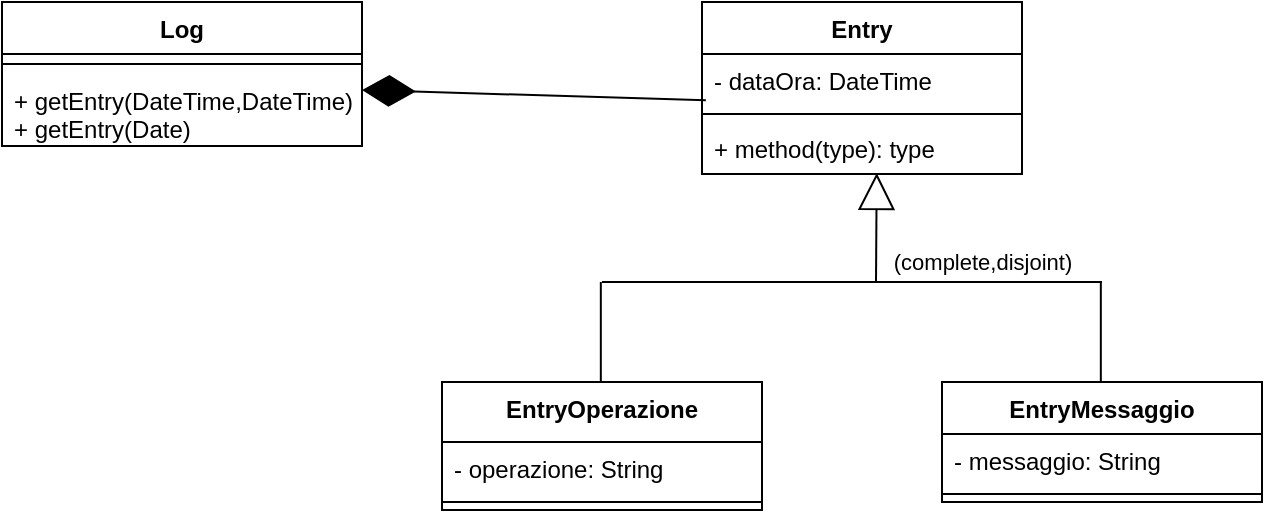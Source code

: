 <mxfile version="14.7.3" type="device"><diagram id="tc_RzkYD31P4WaGZ9OO4" name="Page-1"><mxGraphModel dx="682" dy="365" grid="1" gridSize="10" guides="1" tooltips="1" connect="1" arrows="1" fold="1" page="1" pageScale="1" pageWidth="827" pageHeight="1169" math="0" shadow="0"><root><object label="" id="0"><mxCell/></object><mxCell id="1" parent="0"/><mxCell id="XLYjyh_myYBQOSsgq0g8-6" value="Log" style="swimlane;fontStyle=1;align=center;verticalAlign=top;childLayout=stackLayout;horizontal=1;startSize=26;horizontalStack=0;resizeParent=1;resizeParentMax=0;resizeLast=0;collapsible=1;marginBottom=0;gradientColor=none;" vertex="1" parent="1"><mxGeometry x="10" y="90" width="180" height="72" as="geometry"/></mxCell><mxCell id="XLYjyh_myYBQOSsgq0g8-8" value="" style="line;strokeWidth=1;fillColor=none;align=left;verticalAlign=middle;spacingTop=-1;spacingLeft=3;spacingRight=3;rotatable=0;labelPosition=right;points=[];portConstraint=eastwest;" vertex="1" parent="XLYjyh_myYBQOSsgq0g8-6"><mxGeometry y="26" width="180" height="10" as="geometry"/></mxCell><mxCell id="XLYjyh_myYBQOSsgq0g8-10" style="edgeStyle=orthogonalEdgeStyle;rounded=0;orthogonalLoop=1;jettySize=auto;html=1;exitX=1;exitY=0.5;exitDx=0;exitDy=0;" edge="1" parent="XLYjyh_myYBQOSsgq0g8-6"><mxGeometry relative="1" as="geometry"><mxPoint x="180.0" y="38" as="sourcePoint"/><mxPoint x="180.0" y="38" as="targetPoint"/></mxGeometry></mxCell><mxCell id="XLYjyh_myYBQOSsgq0g8-9" value="+ getEntry(DateTime,DateTime)&#10;+ getEntry(Date)" style="text;strokeColor=none;fillColor=none;align=left;verticalAlign=top;spacingLeft=4;spacingRight=4;overflow=hidden;rotatable=0;points=[[0,0.5],[1,0.5]];portConstraint=eastwest;" vertex="1" parent="XLYjyh_myYBQOSsgq0g8-6"><mxGeometry y="36" width="180" height="36" as="geometry"/></mxCell><mxCell id="XLYjyh_myYBQOSsgq0g8-11" value="Entry" style="swimlane;fontStyle=1;align=center;verticalAlign=top;childLayout=stackLayout;horizontal=1;startSize=26;horizontalStack=0;resizeParent=1;resizeParentMax=0;resizeLast=0;collapsible=1;marginBottom=0;gradientColor=none;" vertex="1" parent="1"><mxGeometry x="360" y="90" width="160" height="86" as="geometry"/></mxCell><mxCell id="XLYjyh_myYBQOSsgq0g8-12" value="- dataOra: DateTime" style="text;strokeColor=none;fillColor=none;align=left;verticalAlign=top;spacingLeft=4;spacingRight=4;overflow=hidden;rotatable=0;points=[[0,0.5],[1,0.5]];portConstraint=eastwest;" vertex="1" parent="XLYjyh_myYBQOSsgq0g8-11"><mxGeometry y="26" width="160" height="26" as="geometry"/></mxCell><mxCell id="XLYjyh_myYBQOSsgq0g8-13" value="" style="line;strokeWidth=1;fillColor=none;align=left;verticalAlign=middle;spacingTop=-1;spacingLeft=3;spacingRight=3;rotatable=0;labelPosition=right;points=[];portConstraint=eastwest;" vertex="1" parent="XLYjyh_myYBQOSsgq0g8-11"><mxGeometry y="52" width="160" height="8" as="geometry"/></mxCell><mxCell id="XLYjyh_myYBQOSsgq0g8-14" value="+ method(type): type" style="text;strokeColor=none;fillColor=none;align=left;verticalAlign=top;spacingLeft=4;spacingRight=4;overflow=hidden;rotatable=0;points=[[0,0.5],[1,0.5]];portConstraint=eastwest;" vertex="1" parent="XLYjyh_myYBQOSsgq0g8-11"><mxGeometry y="60" width="160" height="26" as="geometry"/></mxCell><mxCell id="XLYjyh_myYBQOSsgq0g8-15" value="EntryOperazione" style="swimlane;fontStyle=1;align=center;verticalAlign=top;childLayout=stackLayout;horizontal=1;startSize=30;horizontalStack=0;resizeParent=1;resizeParentMax=0;resizeLast=0;collapsible=1;marginBottom=0;gradientColor=none;" vertex="1" parent="1"><mxGeometry x="230" y="280" width="160" height="64" as="geometry"/></mxCell><mxCell id="XLYjyh_myYBQOSsgq0g8-16" value="- operazione: String" style="text;strokeColor=none;fillColor=none;align=left;verticalAlign=top;spacingLeft=4;spacingRight=4;overflow=hidden;rotatable=0;points=[[0,0.5],[1,0.5]];portConstraint=eastwest;" vertex="1" parent="XLYjyh_myYBQOSsgq0g8-15"><mxGeometry y="30" width="160" height="26" as="geometry"/></mxCell><mxCell id="XLYjyh_myYBQOSsgq0g8-17" value="" style="line;strokeWidth=1;fillColor=none;align=left;verticalAlign=middle;spacingTop=-1;spacingLeft=3;spacingRight=3;rotatable=0;labelPosition=right;points=[];portConstraint=eastwest;" vertex="1" parent="XLYjyh_myYBQOSsgq0g8-15"><mxGeometry y="56" width="160" height="8" as="geometry"/></mxCell><mxCell id="XLYjyh_myYBQOSsgq0g8-19" value="EntryMessaggio" style="swimlane;fontStyle=1;align=center;verticalAlign=top;childLayout=stackLayout;horizontal=1;startSize=26;horizontalStack=0;resizeParent=1;resizeParentMax=0;resizeLast=0;collapsible=1;marginBottom=0;gradientColor=none;" vertex="1" parent="1"><mxGeometry x="480" y="280" width="160" height="60" as="geometry"/></mxCell><mxCell id="XLYjyh_myYBQOSsgq0g8-20" value="- messaggio: String" style="text;strokeColor=none;fillColor=none;align=left;verticalAlign=top;spacingLeft=4;spacingRight=4;overflow=hidden;rotatable=0;points=[[0,0.5],[1,0.5]];portConstraint=eastwest;" vertex="1" parent="XLYjyh_myYBQOSsgq0g8-19"><mxGeometry y="26" width="160" height="26" as="geometry"/></mxCell><mxCell id="XLYjyh_myYBQOSsgq0g8-21" value="" style="line;strokeWidth=1;fillColor=none;align=left;verticalAlign=middle;spacingTop=-1;spacingLeft=3;spacingRight=3;rotatable=0;labelPosition=right;points=[];portConstraint=eastwest;" vertex="1" parent="XLYjyh_myYBQOSsgq0g8-19"><mxGeometry y="52" width="160" height="8" as="geometry"/></mxCell><mxCell id="XLYjyh_myYBQOSsgq0g8-23" value="" style="endArrow=diamondThin;endFill=1;endSize=24;html=1;exitX=0.012;exitY=0.89;exitDx=0;exitDy=0;exitPerimeter=0;" edge="1" parent="1" source="XLYjyh_myYBQOSsgq0g8-12"><mxGeometry width="160" relative="1" as="geometry"><mxPoint x="150" y="190" as="sourcePoint"/><mxPoint x="190" y="134" as="targetPoint"/></mxGeometry></mxCell><mxCell id="XLYjyh_myYBQOSsgq0g8-31" value="" style="endArrow=none;html=1;strokeColor=#000000;" edge="1" parent="1"><mxGeometry width="50" height="50" relative="1" as="geometry"><mxPoint x="309.41" y="280" as="sourcePoint"/><mxPoint x="309.41" y="230" as="targetPoint"/></mxGeometry></mxCell><mxCell id="XLYjyh_myYBQOSsgq0g8-32" value="" style="endArrow=none;html=1;strokeColor=#000000;" edge="1" parent="1"><mxGeometry width="50" height="50" relative="1" as="geometry"><mxPoint x="559.41" y="280" as="sourcePoint"/><mxPoint x="559.41" y="230" as="targetPoint"/></mxGeometry></mxCell><mxCell id="XLYjyh_myYBQOSsgq0g8-33" value="" style="endArrow=none;html=1;strokeColor=#000000;" edge="1" parent="1"><mxGeometry width="50" height="50" relative="1" as="geometry"><mxPoint x="310" y="230" as="sourcePoint"/><mxPoint x="560" y="230" as="targetPoint"/></mxGeometry></mxCell><mxCell id="XLYjyh_myYBQOSsgq0g8-35" value="(complete,disjoint)" style="endArrow=block;endSize=16;endFill=0;html=1;strokeColor=#000000;entryX=0.546;entryY=0.98;entryDx=0;entryDy=0;entryPerimeter=0;" edge="1" parent="1" target="XLYjyh_myYBQOSsgq0g8-14"><mxGeometry x="-0.62" y="-53" width="160" relative="1" as="geometry"><mxPoint x="447" y="230" as="sourcePoint"/><mxPoint x="460" y="270" as="targetPoint"/><mxPoint as="offset"/></mxGeometry></mxCell></root></mxGraphModel></diagram></mxfile>